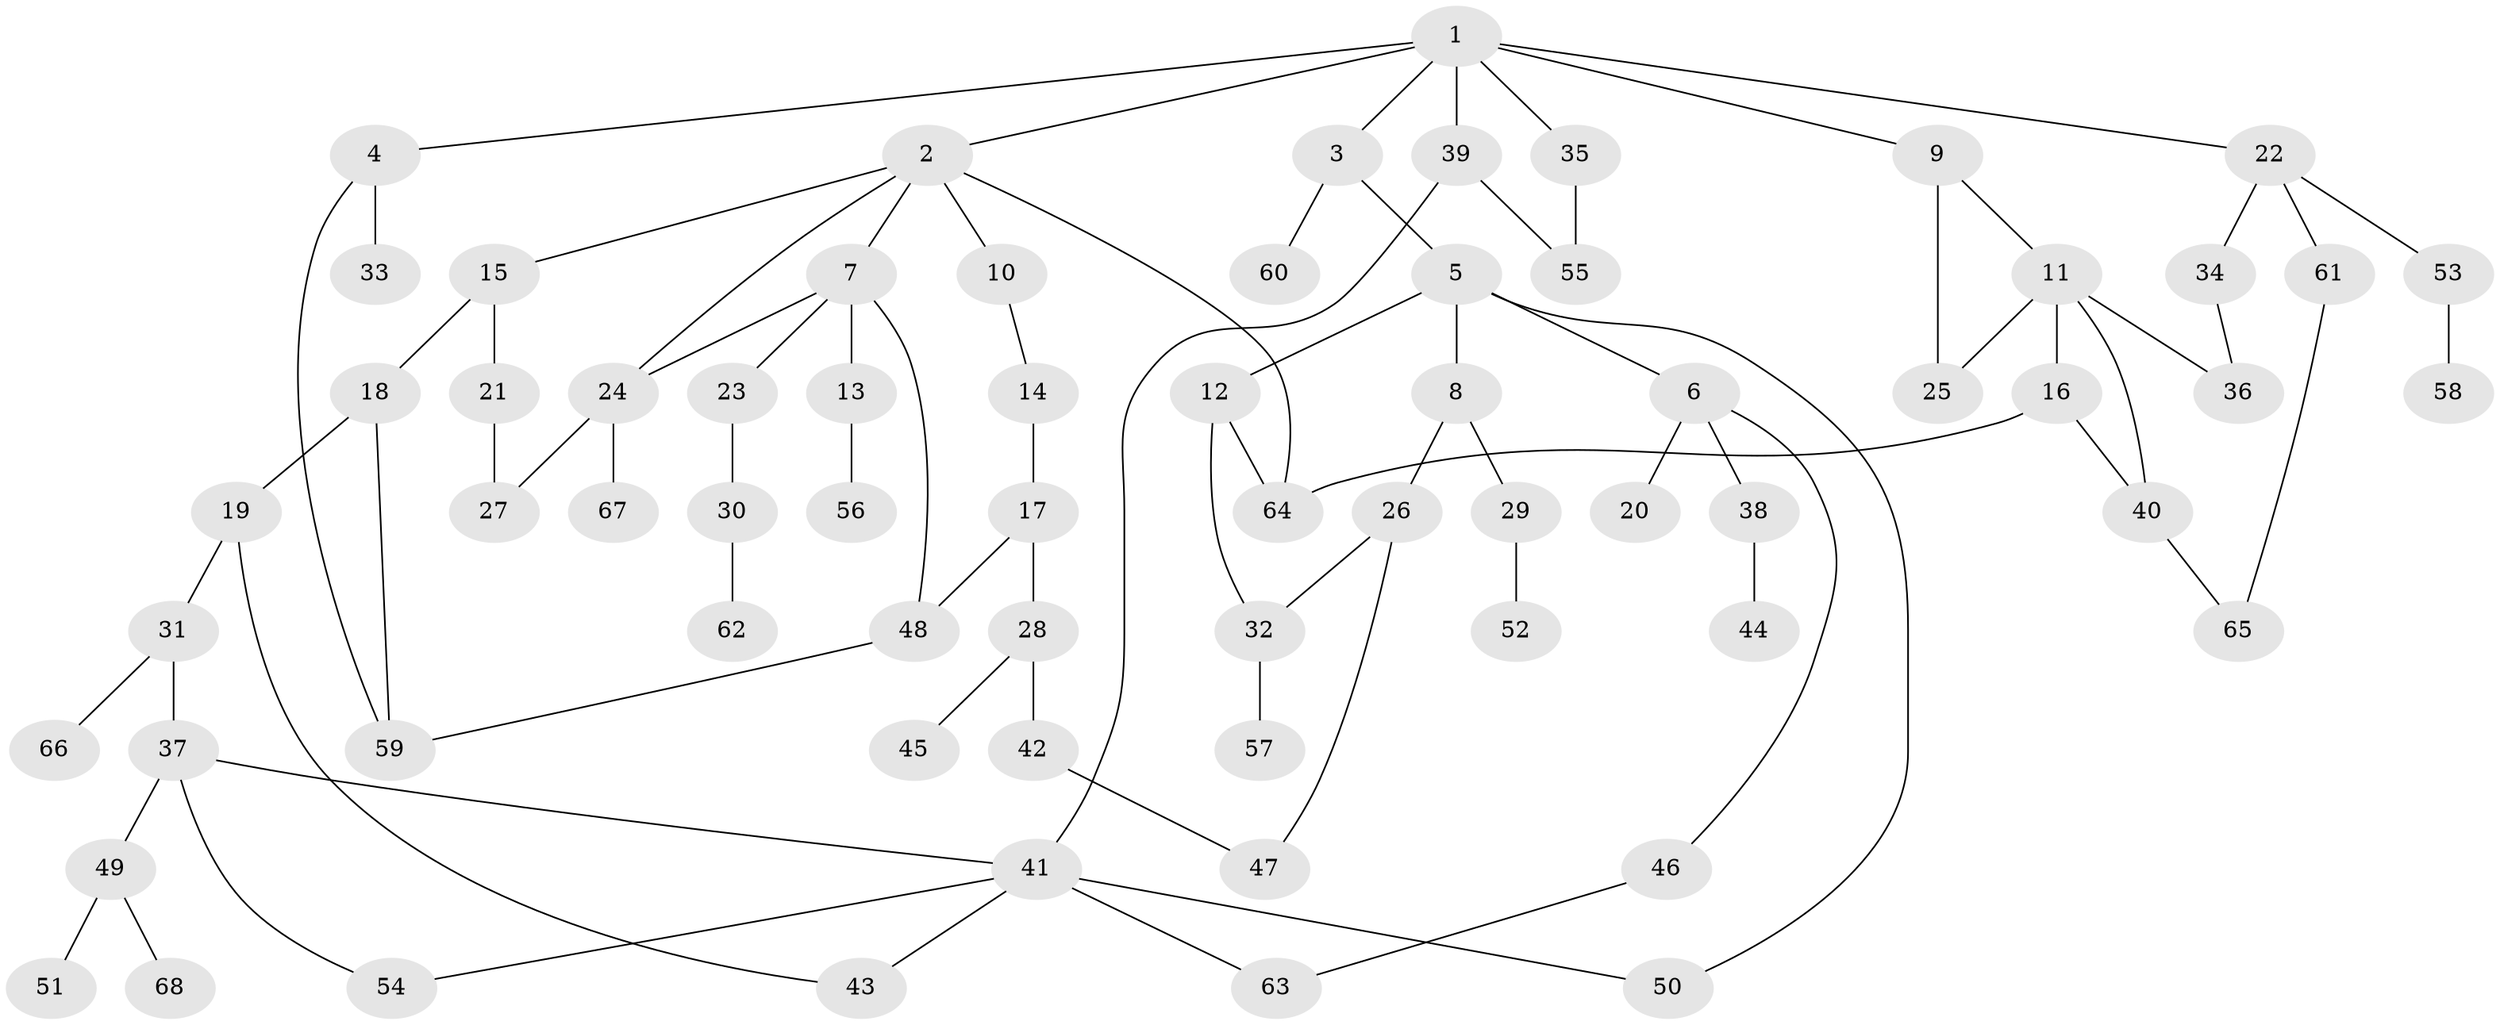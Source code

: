 // Generated by graph-tools (version 1.1) at 2025/42/03/09/25 04:42:21]
// undirected, 68 vertices, 86 edges
graph export_dot {
graph [start="1"]
  node [color=gray90,style=filled];
  1;
  2;
  3;
  4;
  5;
  6;
  7;
  8;
  9;
  10;
  11;
  12;
  13;
  14;
  15;
  16;
  17;
  18;
  19;
  20;
  21;
  22;
  23;
  24;
  25;
  26;
  27;
  28;
  29;
  30;
  31;
  32;
  33;
  34;
  35;
  36;
  37;
  38;
  39;
  40;
  41;
  42;
  43;
  44;
  45;
  46;
  47;
  48;
  49;
  50;
  51;
  52;
  53;
  54;
  55;
  56;
  57;
  58;
  59;
  60;
  61;
  62;
  63;
  64;
  65;
  66;
  67;
  68;
  1 -- 2;
  1 -- 3;
  1 -- 4;
  1 -- 9;
  1 -- 22;
  1 -- 35;
  1 -- 39;
  2 -- 7;
  2 -- 10;
  2 -- 15;
  2 -- 64;
  2 -- 24;
  3 -- 5;
  3 -- 60;
  4 -- 33;
  4 -- 59;
  5 -- 6;
  5 -- 8;
  5 -- 12;
  5 -- 50;
  6 -- 20;
  6 -- 38;
  6 -- 46;
  7 -- 13;
  7 -- 23;
  7 -- 24;
  7 -- 48;
  8 -- 26;
  8 -- 29;
  9 -- 11;
  9 -- 25;
  10 -- 14;
  11 -- 16;
  11 -- 25;
  11 -- 36;
  11 -- 40;
  12 -- 32;
  12 -- 64;
  13 -- 56;
  14 -- 17;
  15 -- 18;
  15 -- 21;
  16 -- 64;
  16 -- 40;
  17 -- 28;
  17 -- 48;
  18 -- 19;
  18 -- 59;
  19 -- 31;
  19 -- 43;
  21 -- 27;
  22 -- 34;
  22 -- 53;
  22 -- 61;
  23 -- 30;
  24 -- 67;
  24 -- 27;
  26 -- 47;
  26 -- 32;
  28 -- 42;
  28 -- 45;
  29 -- 52;
  30 -- 62;
  31 -- 37;
  31 -- 66;
  32 -- 57;
  34 -- 36;
  35 -- 55;
  37 -- 41;
  37 -- 49;
  37 -- 54;
  38 -- 44;
  39 -- 41;
  39 -- 55;
  40 -- 65;
  41 -- 63;
  41 -- 50;
  41 -- 54;
  41 -- 43;
  42 -- 47;
  46 -- 63;
  48 -- 59;
  49 -- 51;
  49 -- 68;
  53 -- 58;
  61 -- 65;
}

